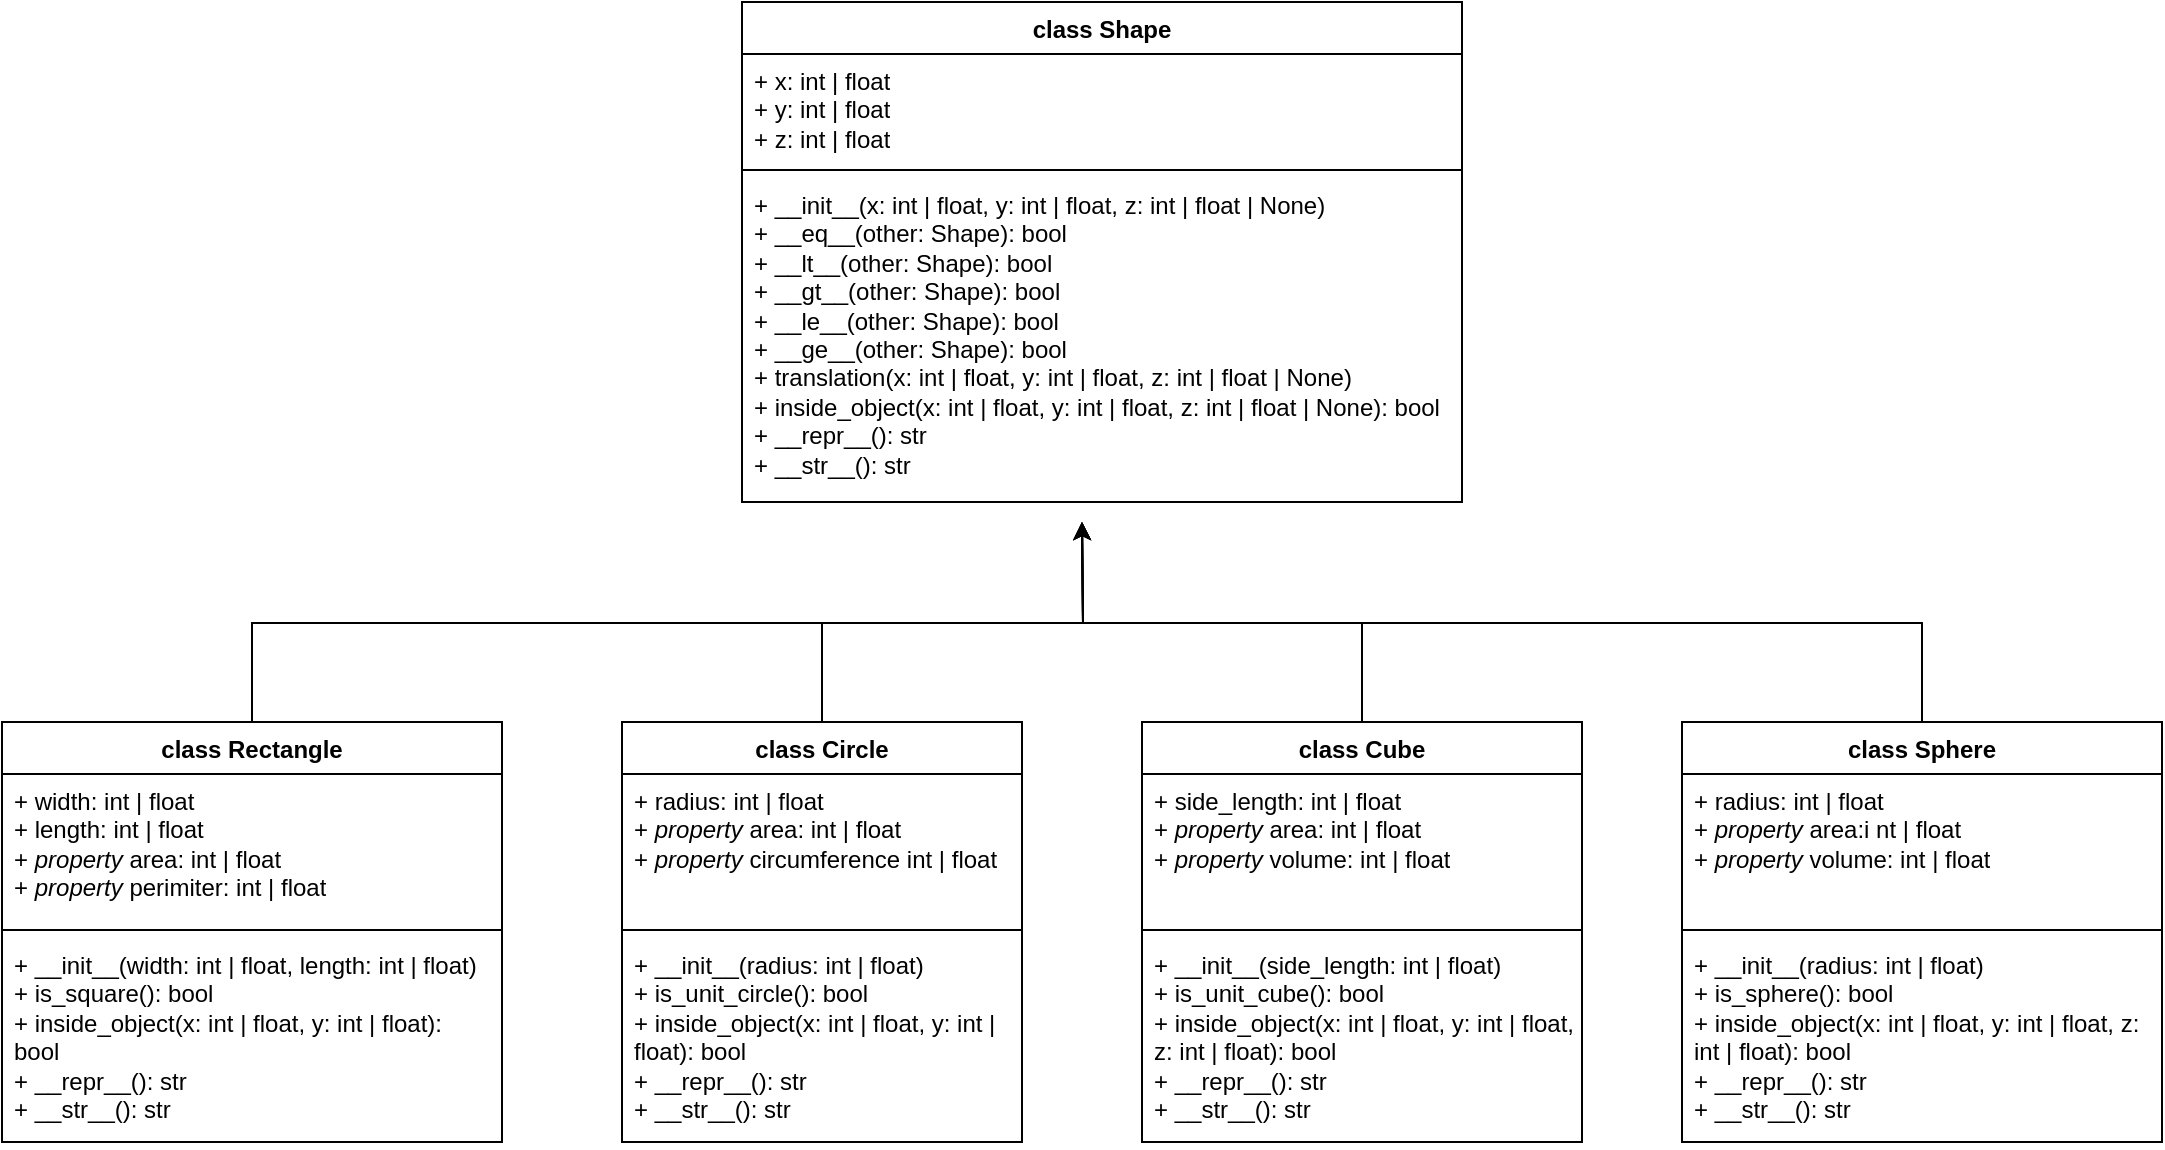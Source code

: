 <mxfile version="22.0.4" type="device">
  <diagram id="C5RBs43oDa-KdzZeNtuy" name="Page-1">
    <mxGraphModel dx="2049" dy="1071" grid="1" gridSize="10" guides="1" tooltips="1" connect="1" arrows="1" fold="1" page="1" pageScale="1" pageWidth="1169" pageHeight="827" math="0" shadow="0">
      <root>
        <mxCell id="WIyWlLk6GJQsqaUBKTNV-0" />
        <mxCell id="WIyWlLk6GJQsqaUBKTNV-1" parent="WIyWlLk6GJQsqaUBKTNV-0" />
        <mxCell id="HqwOvSXH5dGqb4IZre4v-108" value="class Shape" style="swimlane;fontStyle=1;align=center;verticalAlign=top;childLayout=stackLayout;horizontal=1;startSize=26;horizontalStack=0;resizeParent=1;resizeParentMax=0;resizeLast=0;collapsible=1;marginBottom=0;whiteSpace=wrap;html=1;strokeColor=default;fontFamily=Helvetica;fontSize=12;fontColor=default;fillColor=none;" vertex="1" parent="WIyWlLk6GJQsqaUBKTNV-1">
          <mxGeometry x="400" y="70" width="360" height="250" as="geometry" />
        </mxCell>
        <mxCell id="HqwOvSXH5dGqb4IZre4v-109" value="+ x: int | float&lt;br&gt;+ y: int | float&lt;br&gt;+ z: int | float" style="text;strokeColor=none;fillColor=none;align=left;verticalAlign=top;spacingLeft=4;spacingRight=4;overflow=hidden;rotatable=0;points=[[0,0.5],[1,0.5]];portConstraint=eastwest;whiteSpace=wrap;html=1;fontSize=12;fontFamily=Helvetica;fontColor=default;" vertex="1" parent="HqwOvSXH5dGqb4IZre4v-108">
          <mxGeometry y="26" width="360" height="54" as="geometry" />
        </mxCell>
        <mxCell id="HqwOvSXH5dGqb4IZre4v-110" value="" style="line;strokeWidth=1;fillColor=none;align=left;verticalAlign=middle;spacingTop=-1;spacingLeft=3;spacingRight=3;rotatable=0;labelPosition=right;points=[];portConstraint=eastwest;strokeColor=inherit;fontFamily=Helvetica;fontSize=12;fontColor=default;startSize=26;html=1;" vertex="1" parent="HqwOvSXH5dGqb4IZre4v-108">
          <mxGeometry y="80" width="360" height="8" as="geometry" />
        </mxCell>
        <mxCell id="HqwOvSXH5dGqb4IZre4v-111" value="&lt;div&gt;+ __init__(x: int | float, y: int | float, z: int | float | None)&lt;/div&gt;&lt;div&gt;+ __eq__(other: Shape): bool&lt;/div&gt;&lt;div&gt;+ __lt__(other: Shape): bool&lt;/div&gt;&lt;div&gt;+ __gt__(other: Shape): bool&lt;/div&gt;&lt;div&gt;+ __le__(other: Shape): bool&lt;/div&gt;&lt;div&gt;+ __ge__(other: Shape): bool&lt;/div&gt;&lt;div&gt;+ translation(x: int | float, y: int | float, z: int | float | None)&lt;/div&gt;&lt;div&gt;+ inside_object(x: int | float, y: int | float, z: int | float | None): bool&lt;/div&gt;&lt;div&gt;+ __repr__(): str&lt;/div&gt;&lt;div&gt;+ __str__(): str&lt;/div&gt;&lt;div&gt;&lt;br&gt;&lt;/div&gt;" style="text;strokeColor=none;fillColor=none;align=left;verticalAlign=top;spacingLeft=4;spacingRight=4;overflow=hidden;rotatable=0;points=[[0,0.5],[1,0.5]];portConstraint=eastwest;whiteSpace=wrap;html=1;fontSize=12;fontFamily=Helvetica;fontColor=default;" vertex="1" parent="HqwOvSXH5dGqb4IZre4v-108">
          <mxGeometry y="88" width="360" height="162" as="geometry" />
        </mxCell>
        <mxCell id="HqwOvSXH5dGqb4IZre4v-135" style="edgeStyle=orthogonalEdgeStyle;rounded=0;orthogonalLoop=1;jettySize=auto;html=1;exitX=0.5;exitY=0;exitDx=0;exitDy=0;fontFamily=Helvetica;fontSize=12;fontColor=default;startSize=26;" edge="1" parent="WIyWlLk6GJQsqaUBKTNV-1" source="HqwOvSXH5dGqb4IZre4v-116">
          <mxGeometry relative="1" as="geometry">
            <mxPoint x="570" y="330" as="targetPoint" />
          </mxGeometry>
        </mxCell>
        <mxCell id="HqwOvSXH5dGqb4IZre4v-116" value="class Circle" style="swimlane;fontStyle=1;align=center;verticalAlign=top;childLayout=stackLayout;horizontal=1;startSize=26;horizontalStack=0;resizeParent=1;resizeParentMax=0;resizeLast=0;collapsible=1;marginBottom=0;whiteSpace=wrap;html=1;strokeColor=default;fontFamily=Helvetica;fontSize=12;fontColor=default;fillColor=none;" vertex="1" parent="WIyWlLk6GJQsqaUBKTNV-1">
          <mxGeometry x="340" y="430" width="200" height="210" as="geometry" />
        </mxCell>
        <mxCell id="HqwOvSXH5dGqb4IZre4v-117" value="+ radius: int | float&lt;br&gt;+&amp;nbsp;&lt;i style=&quot;border-color: var(--border-color);&quot;&gt;property&lt;/i&gt;&amp;nbsp;area: int | float&lt;br style=&quot;border-color: var(--border-color);&quot;&gt;+&amp;nbsp;&lt;i style=&quot;border-color: var(--border-color);&quot;&gt;property&lt;/i&gt;&amp;nbsp;circumference int | float" style="text;strokeColor=none;fillColor=none;align=left;verticalAlign=top;spacingLeft=4;spacingRight=4;overflow=hidden;rotatable=0;points=[[0,0.5],[1,0.5]];portConstraint=eastwest;whiteSpace=wrap;html=1;fontSize=12;fontFamily=Helvetica;fontColor=default;" vertex="1" parent="HqwOvSXH5dGqb4IZre4v-116">
          <mxGeometry y="26" width="200" height="74" as="geometry" />
        </mxCell>
        <mxCell id="HqwOvSXH5dGqb4IZre4v-118" value="" style="line;strokeWidth=1;fillColor=none;align=left;verticalAlign=middle;spacingTop=-1;spacingLeft=3;spacingRight=3;rotatable=0;labelPosition=right;points=[];portConstraint=eastwest;strokeColor=inherit;fontFamily=Helvetica;fontSize=12;fontColor=default;startSize=26;html=1;" vertex="1" parent="HqwOvSXH5dGqb4IZre4v-116">
          <mxGeometry y="100" width="200" height="8" as="geometry" />
        </mxCell>
        <mxCell id="HqwOvSXH5dGqb4IZre4v-119" value="+ __init__(radius: int | float)&lt;br&gt;+ is_unit_circle(): bool&lt;br&gt;+ inside_object(x: int | float, y: int | float): bool&lt;br&gt;+ __repr__(): str&lt;br&gt;+ __str__(): str" style="text;strokeColor=none;fillColor=none;align=left;verticalAlign=top;spacingLeft=4;spacingRight=4;overflow=hidden;rotatable=0;points=[[0,0.5],[1,0.5]];portConstraint=eastwest;whiteSpace=wrap;html=1;fontSize=12;fontFamily=Helvetica;fontColor=default;" vertex="1" parent="HqwOvSXH5dGqb4IZre4v-116">
          <mxGeometry y="108" width="200" height="102" as="geometry" />
        </mxCell>
        <mxCell id="HqwOvSXH5dGqb4IZre4v-136" style="edgeStyle=orthogonalEdgeStyle;rounded=0;orthogonalLoop=1;jettySize=auto;html=1;exitX=0.5;exitY=0;exitDx=0;exitDy=0;fontFamily=Helvetica;fontSize=12;fontColor=default;startSize=26;" edge="1" parent="WIyWlLk6GJQsqaUBKTNV-1" source="HqwOvSXH5dGqb4IZre4v-120">
          <mxGeometry relative="1" as="geometry">
            <mxPoint x="570" y="330" as="targetPoint" />
          </mxGeometry>
        </mxCell>
        <mxCell id="HqwOvSXH5dGqb4IZre4v-120" value="class Rectangle&lt;br&gt;" style="swimlane;fontStyle=1;align=center;verticalAlign=top;childLayout=stackLayout;horizontal=1;startSize=26;horizontalStack=0;resizeParent=1;resizeParentMax=0;resizeLast=0;collapsible=1;marginBottom=0;whiteSpace=wrap;html=1;strokeColor=default;fontFamily=Helvetica;fontSize=12;fontColor=default;fillColor=none;" vertex="1" parent="WIyWlLk6GJQsqaUBKTNV-1">
          <mxGeometry x="30" y="430" width="250" height="210" as="geometry" />
        </mxCell>
        <mxCell id="HqwOvSXH5dGqb4IZre4v-121" value="+ width: int | float&lt;br&gt;+ length: int | float&lt;br&gt;+ &lt;i&gt;property&lt;/i&gt;&amp;nbsp;area: int | float&lt;br&gt;+&amp;nbsp;&lt;i style=&quot;border-color: var(--border-color);&quot;&gt;property&lt;/i&gt;&lt;span style=&quot;border-color: var(--border-color);&quot;&gt;&amp;nbsp;perimiter: int | float&lt;/span&gt;&lt;i&gt;&lt;br&gt;&lt;/i&gt;" style="text;strokeColor=none;fillColor=none;align=left;verticalAlign=top;spacingLeft=4;spacingRight=4;overflow=hidden;rotatable=0;points=[[0,0.5],[1,0.5]];portConstraint=eastwest;whiteSpace=wrap;html=1;fontSize=12;fontFamily=Helvetica;fontColor=default;" vertex="1" parent="HqwOvSXH5dGqb4IZre4v-120">
          <mxGeometry y="26" width="250" height="74" as="geometry" />
        </mxCell>
        <mxCell id="HqwOvSXH5dGqb4IZre4v-122" value="" style="line;strokeWidth=1;fillColor=none;align=left;verticalAlign=middle;spacingTop=-1;spacingLeft=3;spacingRight=3;rotatable=0;labelPosition=right;points=[];portConstraint=eastwest;strokeColor=inherit;fontFamily=Helvetica;fontSize=12;fontColor=default;startSize=26;html=1;" vertex="1" parent="HqwOvSXH5dGqb4IZre4v-120">
          <mxGeometry y="100" width="250" height="8" as="geometry" />
        </mxCell>
        <mxCell id="HqwOvSXH5dGqb4IZre4v-123" value="+ __init__(width: int | float, length: int | float)&lt;br&gt;+ is_square(): bool&lt;br&gt;+ inside_object(x: int | float, y: int | float): bool&lt;br&gt;+ __repr__(): str&lt;br&gt;+ __str__(): str" style="text;strokeColor=none;fillColor=none;align=left;verticalAlign=top;spacingLeft=4;spacingRight=4;overflow=hidden;rotatable=0;points=[[0,0.5],[1,0.5]];portConstraint=eastwest;whiteSpace=wrap;html=1;fontSize=12;fontFamily=Helvetica;fontColor=default;" vertex="1" parent="HqwOvSXH5dGqb4IZre4v-120">
          <mxGeometry y="108" width="250" height="102" as="geometry" />
        </mxCell>
        <mxCell id="HqwOvSXH5dGqb4IZre4v-134" style="edgeStyle=orthogonalEdgeStyle;rounded=0;orthogonalLoop=1;jettySize=auto;html=1;exitX=0.5;exitY=0;exitDx=0;exitDy=0;fontFamily=Helvetica;fontSize=12;fontColor=default;startSize=26;" edge="1" parent="WIyWlLk6GJQsqaUBKTNV-1" source="HqwOvSXH5dGqb4IZre4v-124">
          <mxGeometry relative="1" as="geometry">
            <mxPoint x="570" y="330" as="targetPoint" />
          </mxGeometry>
        </mxCell>
        <mxCell id="HqwOvSXH5dGqb4IZre4v-124" value="class Cube" style="swimlane;fontStyle=1;align=center;verticalAlign=top;childLayout=stackLayout;horizontal=1;startSize=26;horizontalStack=0;resizeParent=1;resizeParentMax=0;resizeLast=0;collapsible=1;marginBottom=0;whiteSpace=wrap;html=1;strokeColor=default;fontFamily=Helvetica;fontSize=12;fontColor=default;fillColor=none;" vertex="1" parent="WIyWlLk6GJQsqaUBKTNV-1">
          <mxGeometry x="600" y="430" width="220" height="210" as="geometry" />
        </mxCell>
        <mxCell id="HqwOvSXH5dGqb4IZre4v-125" value="+ side_length: int | float&lt;br&gt;+&amp;nbsp;&lt;i style=&quot;border-color: var(--border-color);&quot;&gt;property&lt;/i&gt;&amp;nbsp;area: int | float&lt;br style=&quot;border-color: var(--border-color);&quot;&gt;+&amp;nbsp;&lt;i style=&quot;border-color: var(--border-color);&quot;&gt;property&lt;/i&gt;&amp;nbsp;volume: int | float" style="text;strokeColor=none;fillColor=none;align=left;verticalAlign=top;spacingLeft=4;spacingRight=4;overflow=hidden;rotatable=0;points=[[0,0.5],[1,0.5]];portConstraint=eastwest;whiteSpace=wrap;html=1;fontSize=12;fontFamily=Helvetica;fontColor=default;" vertex="1" parent="HqwOvSXH5dGqb4IZre4v-124">
          <mxGeometry y="26" width="220" height="74" as="geometry" />
        </mxCell>
        <mxCell id="HqwOvSXH5dGqb4IZre4v-126" value="" style="line;strokeWidth=1;fillColor=none;align=left;verticalAlign=middle;spacingTop=-1;spacingLeft=3;spacingRight=3;rotatable=0;labelPosition=right;points=[];portConstraint=eastwest;strokeColor=inherit;fontFamily=Helvetica;fontSize=12;fontColor=default;startSize=26;html=1;" vertex="1" parent="HqwOvSXH5dGqb4IZre4v-124">
          <mxGeometry y="100" width="220" height="8" as="geometry" />
        </mxCell>
        <mxCell id="HqwOvSXH5dGqb4IZre4v-127" value="+ __init__(side_length: int | float)&lt;br&gt;+ is_unit_cube(): bool&lt;br&gt;+ inside_object(x: int | float, y: int | float, z: int | float): bool&lt;br&gt;+ __repr__(): str&lt;br&gt;+ __str__(): str" style="text;strokeColor=none;fillColor=none;align=left;verticalAlign=top;spacingLeft=4;spacingRight=4;overflow=hidden;rotatable=0;points=[[0,0.5],[1,0.5]];portConstraint=eastwest;whiteSpace=wrap;html=1;fontSize=12;fontFamily=Helvetica;fontColor=default;" vertex="1" parent="HqwOvSXH5dGqb4IZre4v-124">
          <mxGeometry y="108" width="220" height="102" as="geometry" />
        </mxCell>
        <mxCell id="HqwOvSXH5dGqb4IZre4v-132" style="edgeStyle=orthogonalEdgeStyle;rounded=0;orthogonalLoop=1;jettySize=auto;html=1;exitX=0.5;exitY=0;exitDx=0;exitDy=0;fontFamily=Helvetica;fontSize=12;fontColor=default;startSize=26;" edge="1" parent="WIyWlLk6GJQsqaUBKTNV-1" source="HqwOvSXH5dGqb4IZre4v-128">
          <mxGeometry relative="1" as="geometry">
            <mxPoint x="570" y="330" as="targetPoint" />
          </mxGeometry>
        </mxCell>
        <mxCell id="HqwOvSXH5dGqb4IZre4v-128" value="class Sphere" style="swimlane;fontStyle=1;align=center;verticalAlign=top;childLayout=stackLayout;horizontal=1;startSize=26;horizontalStack=0;resizeParent=1;resizeParentMax=0;resizeLast=0;collapsible=1;marginBottom=0;whiteSpace=wrap;html=1;strokeColor=default;fontFamily=Helvetica;fontSize=12;fontColor=default;fillColor=none;" vertex="1" parent="WIyWlLk6GJQsqaUBKTNV-1">
          <mxGeometry x="870" y="430" width="240" height="210" as="geometry" />
        </mxCell>
        <mxCell id="HqwOvSXH5dGqb4IZre4v-129" value="+ radius: int | float&lt;br&gt;+&amp;nbsp;&lt;i style=&quot;border-color: var(--border-color);&quot;&gt;property&lt;/i&gt;&amp;nbsp;area:i nt | float&lt;br style=&quot;border-color: var(--border-color);&quot;&gt;+&amp;nbsp;&lt;i style=&quot;border-color: var(--border-color);&quot;&gt;property&lt;/i&gt;&amp;nbsp;volume: int | float" style="text;strokeColor=none;fillColor=none;align=left;verticalAlign=top;spacingLeft=4;spacingRight=4;overflow=hidden;rotatable=0;points=[[0,0.5],[1,0.5]];portConstraint=eastwest;whiteSpace=wrap;html=1;fontSize=12;fontFamily=Helvetica;fontColor=default;" vertex="1" parent="HqwOvSXH5dGqb4IZre4v-128">
          <mxGeometry y="26" width="240" height="74" as="geometry" />
        </mxCell>
        <mxCell id="HqwOvSXH5dGqb4IZre4v-130" value="" style="line;strokeWidth=1;fillColor=none;align=left;verticalAlign=middle;spacingTop=-1;spacingLeft=3;spacingRight=3;rotatable=0;labelPosition=right;points=[];portConstraint=eastwest;strokeColor=inherit;fontFamily=Helvetica;fontSize=12;fontColor=default;startSize=26;html=1;" vertex="1" parent="HqwOvSXH5dGqb4IZre4v-128">
          <mxGeometry y="100" width="240" height="8" as="geometry" />
        </mxCell>
        <mxCell id="HqwOvSXH5dGqb4IZre4v-131" value="+ __init__(radius: int | float)&lt;br&gt;+ is_sphere(): bool&lt;br style=&quot;border-color: var(--border-color);&quot;&gt;+ inside_object(x: int | float, y: int | float, z: int | float): bool&lt;br&gt;+ __repr__(): str&lt;br&gt;+ __str__(): str" style="text;strokeColor=none;fillColor=none;align=left;verticalAlign=top;spacingLeft=4;spacingRight=4;overflow=hidden;rotatable=0;points=[[0,0.5],[1,0.5]];portConstraint=eastwest;whiteSpace=wrap;html=1;fontSize=12;fontFamily=Helvetica;fontColor=default;" vertex="1" parent="HqwOvSXH5dGqb4IZre4v-128">
          <mxGeometry y="108" width="240" height="102" as="geometry" />
        </mxCell>
      </root>
    </mxGraphModel>
  </diagram>
</mxfile>
